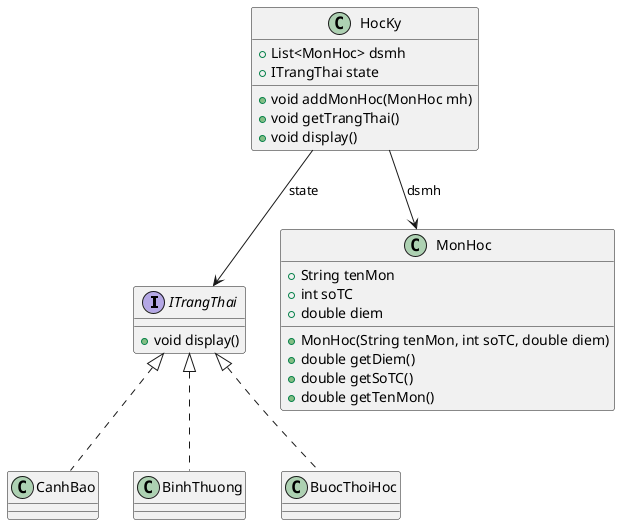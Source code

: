 @startuml
'https://plantuml.com/class-diagram

interface ITrangThai{
    + void display()
}

class CanhBao implements ITrangThai{

}

class BinhThuong implements ITrangThai{

}

class BuocThoiHoc implements ITrangThai{

}

class MonHoc{
    + String tenMon
    + int soTC
    + double diem
    + MonHoc(String tenMon, int soTC, double diem)
    + double getDiem()
    + double getSoTC()
    + double getTenMon()
}

class HocKy{
    + List<MonHoc> dsmh
    + ITrangThai state
    + void addMonHoc(MonHoc mh)
    + void getTrangThai()
    + void display()
}

HocKy --> MonHoc: dsmh
HocKy --> ITrangThai: state

@enduml